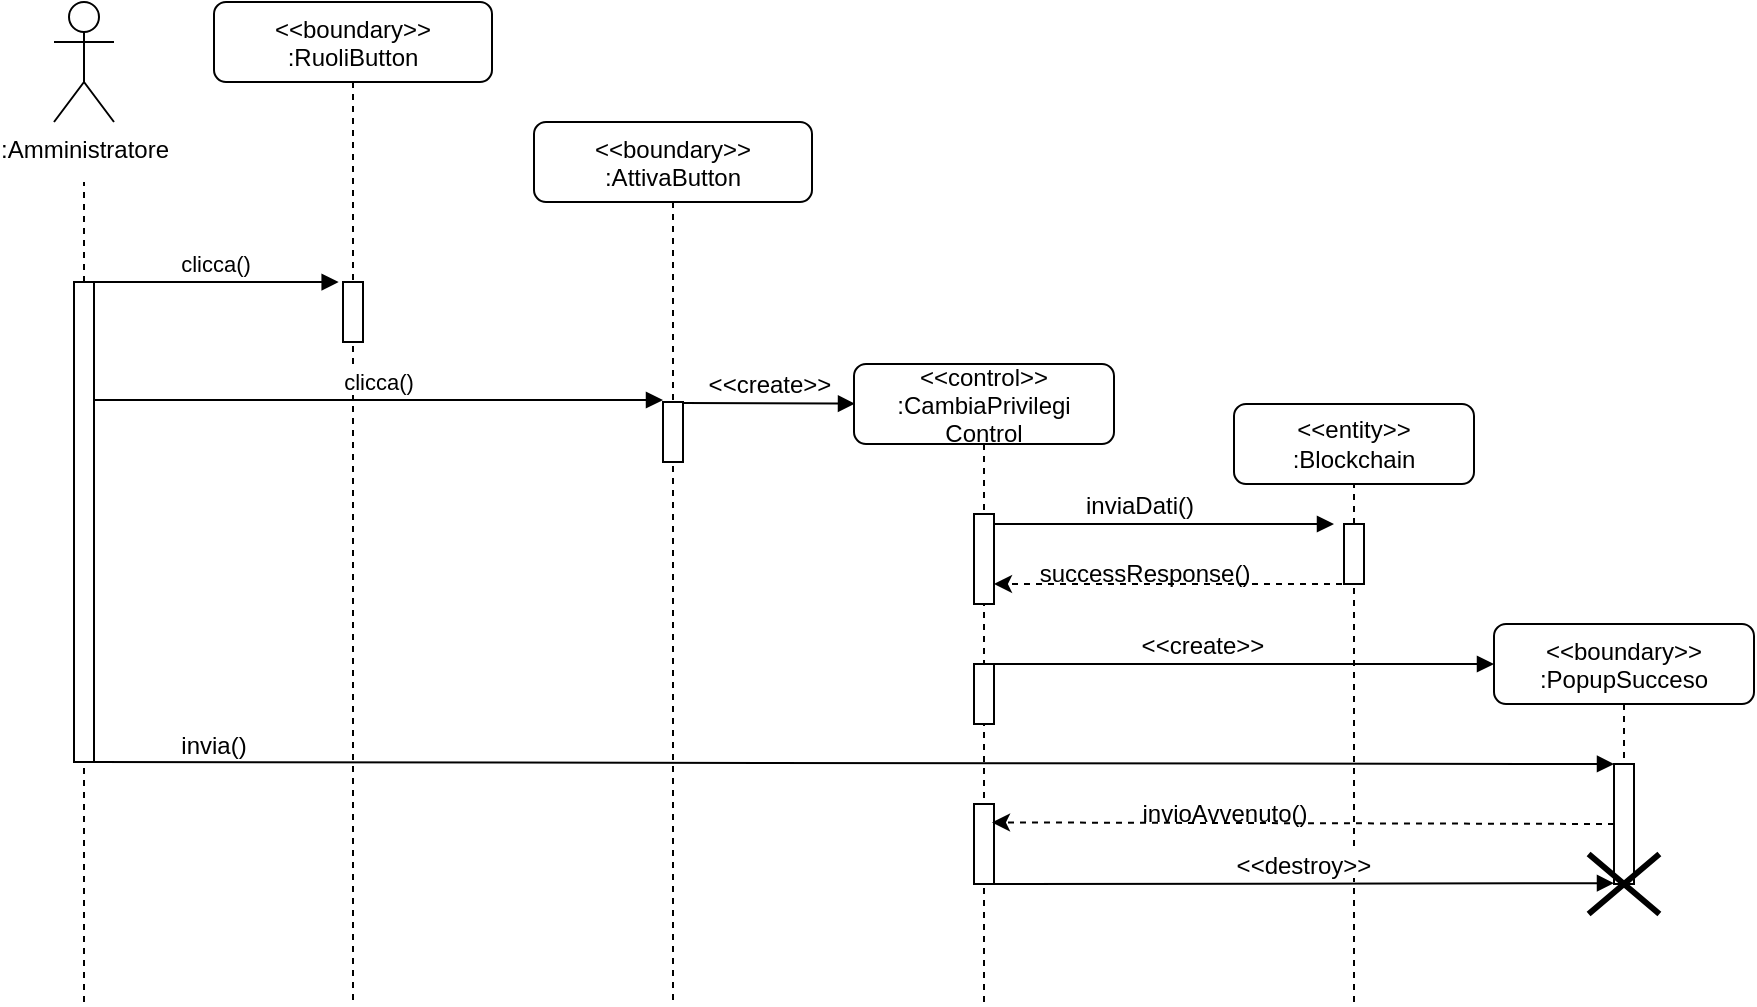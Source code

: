 <mxfile version="20.2.2" type="device"><diagram id="kgpKYQtTHZ0yAKxKKP6v" name="Page-1"><mxGraphModel dx="1185" dy="646" grid="1" gridSize="10" guides="1" tooltips="1" connect="1" arrows="1" fold="1" page="1" pageScale="1" pageWidth="850" pageHeight="1100" math="0" shadow="0"><root><mxCell id="0"/><mxCell id="1" parent="0"/><mxCell id="3nuBFxr9cyL0pnOWT2aG-1" value="&lt;&lt;boundary&gt;&gt;&#10;:RuoliButton" style="shape=umlLifeline;perimeter=lifelinePerimeter;container=1;collapsible=0;recursiveResize=0;rounded=1;shadow=0;strokeWidth=1;fontSize=12;" parent="1" vertex="1"><mxGeometry x="120" y="60" width="139" height="500" as="geometry"/></mxCell><mxCell id="3nuBFxr9cyL0pnOWT2aG-4" value="" style="points=[];perimeter=orthogonalPerimeter;rounded=0;shadow=0;strokeWidth=1;" parent="3nuBFxr9cyL0pnOWT2aG-1" vertex="1"><mxGeometry x="64.5" y="140" width="10" height="30" as="geometry"/></mxCell><mxCell id="3nuBFxr9cyL0pnOWT2aG-5" value="&lt;&lt;control&gt;&gt;&#10;:CambiaPrivilegi&#10;Control" style="shape=umlLifeline;perimeter=lifelinePerimeter;container=1;collapsible=0;recursiveResize=0;rounded=1;shadow=0;strokeWidth=1;" parent="1" vertex="1"><mxGeometry x="440" y="241" width="130" height="319" as="geometry"/></mxCell><mxCell id="3nuBFxr9cyL0pnOWT2aG-6" value="" style="points=[];perimeter=orthogonalPerimeter;rounded=0;shadow=0;strokeWidth=1;" parent="3nuBFxr9cyL0pnOWT2aG-5" vertex="1"><mxGeometry x="60" y="75" width="10" height="45" as="geometry"/></mxCell><mxCell id="QiP6Z1ffQyof4i1S17um-10" value="" style="points=[];perimeter=orthogonalPerimeter;rounded=0;shadow=0;strokeWidth=1;" parent="3nuBFxr9cyL0pnOWT2aG-5" vertex="1"><mxGeometry x="60" y="220" width="10" height="40" as="geometry"/></mxCell><mxCell id="QiP6Z1ffQyof4i1S17um-16" value="" style="points=[];perimeter=orthogonalPerimeter;rounded=0;shadow=0;strokeWidth=1;" parent="3nuBFxr9cyL0pnOWT2aG-5" vertex="1"><mxGeometry x="60" y="150" width="10" height="30" as="geometry"/></mxCell><mxCell id="3nuBFxr9cyL0pnOWT2aG-8" value="clicca()" style="verticalAlign=bottom;endArrow=block;shadow=0;strokeWidth=1;entryX=-0.217;entryY=0.002;entryDx=0;entryDy=0;entryPerimeter=0;" parent="1" source="3nuBFxr9cyL0pnOWT2aG-2" target="3nuBFxr9cyL0pnOWT2aG-4" edge="1"><mxGeometry relative="1" as="geometry"><mxPoint x="470" y="190" as="sourcePoint"/><mxPoint x="190" y="200" as="targetPoint"/></mxGeometry></mxCell><mxCell id="g58MppRIy_QzxtHVb4aZ-1" value=":Amministratore" style="shape=umlActor;verticalLabelPosition=bottom;verticalAlign=top;html=1;outlineConnect=0;" parent="1" vertex="1"><mxGeometry x="40" y="60" width="30" height="60" as="geometry"/></mxCell><mxCell id="g58MppRIy_QzxtHVb4aZ-2" value="" style="endArrow=none;dashed=1;html=1;rounded=0;" parent="1" edge="1"><mxGeometry width="50" height="50" relative="1" as="geometry"><mxPoint x="55" y="560" as="sourcePoint"/><mxPoint x="55" y="150" as="targetPoint"/></mxGeometry></mxCell><mxCell id="3nuBFxr9cyL0pnOWT2aG-2" value="" style="points=[];perimeter=orthogonalPerimeter;rounded=0;shadow=0;strokeWidth=1;" parent="1" vertex="1"><mxGeometry x="50" y="200" width="10" height="240" as="geometry"/></mxCell><mxCell id="QiP6Z1ffQyof4i1S17um-18" value="inviaDati()" style="verticalAlign=bottom;endArrow=block;shadow=0;strokeWidth=1;fontSize=12;" parent="1" edge="1"><mxGeometry x="-0.143" relative="1" as="geometry"><mxPoint x="510" y="321" as="sourcePoint"/><mxPoint x="680" y="321" as="targetPoint"/><Array as="points"><mxPoint x="520" y="321"/></Array><mxPoint as="offset"/></mxGeometry></mxCell><mxCell id="QiP6Z1ffQyof4i1S17um-31" value="&amp;lt;&amp;lt;entity&amp;gt;&amp;gt;&lt;br&gt;:Blockchain" style="rounded=1;whiteSpace=wrap;html=1;" parent="1" vertex="1"><mxGeometry x="630" y="261" width="120" height="40" as="geometry"/></mxCell><mxCell id="QiP6Z1ffQyof4i1S17um-36" value="" style="endArrow=none;dashed=1;html=1;rounded=0;entryX=0.5;entryY=1;entryDx=0;entryDy=0;startArrow=none;" parent="1" source="yZ2-VCKa9zbm5TLDJxv_-16" target="QiP6Z1ffQyof4i1S17um-31" edge="1"><mxGeometry width="50" height="50" relative="1" as="geometry"><mxPoint x="820" y="641" as="sourcePoint"/><mxPoint x="820" y="361" as="targetPoint"/></mxGeometry></mxCell><mxCell id="yZ2-VCKa9zbm5TLDJxv_-16" value="" style="points=[];perimeter=orthogonalPerimeter;rounded=0;shadow=0;strokeWidth=1;" parent="1" vertex="1"><mxGeometry x="685" y="321" width="10" height="30" as="geometry"/></mxCell><mxCell id="yZ2-VCKa9zbm5TLDJxv_-17" value="" style="endArrow=none;dashed=1;html=1;rounded=0;entryX=0.5;entryY=1;entryDx=0;entryDy=0;" parent="1" target="yZ2-VCKa9zbm5TLDJxv_-16" edge="1"><mxGeometry width="50" height="50" relative="1" as="geometry"><mxPoint x="690" y="560" as="sourcePoint"/><mxPoint x="690" y="301" as="targetPoint"/></mxGeometry></mxCell><mxCell id="yZ2-VCKa9zbm5TLDJxv_-18" value="" style="endArrow=classic;html=1;rounded=0;dashed=1;exitX=0.5;exitY=1;exitDx=0;exitDy=0;exitPerimeter=0;" parent="1" source="yZ2-VCKa9zbm5TLDJxv_-16" edge="1"><mxGeometry width="50" height="50" relative="1" as="geometry"><mxPoint x="790" y="461" as="sourcePoint"/><mxPoint x="510" y="351" as="targetPoint"/></mxGeometry></mxCell><mxCell id="yZ2-VCKa9zbm5TLDJxv_-23" value="successResponse()" style="text;html=1;align=center;verticalAlign=middle;resizable=0;points=[];autosize=1;strokeColor=none;fillColor=none;" parent="1" vertex="1"><mxGeometry x="520" y="331" width="130" height="30" as="geometry"/></mxCell><mxCell id="yZ2-VCKa9zbm5TLDJxv_-51" value="&lt;&lt;boundary&gt;&gt;&#10;:PopupSucceso" style="shape=umlLifeline;perimeter=lifelinePerimeter;container=1;collapsible=0;recursiveResize=0;rounded=1;shadow=0;strokeWidth=1;" parent="1" vertex="1"><mxGeometry x="760" y="371" width="130" height="130" as="geometry"/></mxCell><mxCell id="yZ2-VCKa9zbm5TLDJxv_-52" value="" style="points=[];perimeter=orthogonalPerimeter;rounded=0;shadow=0;strokeWidth=1;" parent="yZ2-VCKa9zbm5TLDJxv_-51" vertex="1"><mxGeometry x="60" y="70" width="10" height="60" as="geometry"/></mxCell><mxCell id="yZ2-VCKa9zbm5TLDJxv_-59" value="&lt;&lt;destroy&gt;&gt;" style="verticalAlign=bottom;endArrow=block;shadow=0;strokeWidth=1;fontSize=12;" parent="yZ2-VCKa9zbm5TLDJxv_-51" edge="1"><mxGeometry relative="1" as="geometry"><mxPoint x="-250" y="130" as="sourcePoint"/><mxPoint x="60" y="129.6" as="targetPoint"/></mxGeometry></mxCell><mxCell id="yZ2-VCKa9zbm5TLDJxv_-54" value="" style="shape=umlDestroy;whiteSpace=wrap;html=1;strokeWidth=3;" parent="yZ2-VCKa9zbm5TLDJxv_-51" vertex="1"><mxGeometry x="47.3" y="115" width="35.39" height="30" as="geometry"/></mxCell><mxCell id="yZ2-VCKa9zbm5TLDJxv_-55" value="invia()" style="verticalAlign=bottom;endArrow=block;shadow=0;strokeWidth=1;fontSize=12;" parent="yZ2-VCKa9zbm5TLDJxv_-51" edge="1"><mxGeometry x="-0.842" y="-1" relative="1" as="geometry"><mxPoint x="-700" y="69" as="sourcePoint"/><mxPoint x="60" y="70" as="targetPoint"/><mxPoint as="offset"/></mxGeometry></mxCell><mxCell id="yZ2-VCKa9zbm5TLDJxv_-57" value="" style="endArrow=classic;html=1;rounded=0;dashed=1;entryX=0.9;entryY=0.23;entryDx=0;entryDy=0;entryPerimeter=0;" parent="1" target="QiP6Z1ffQyof4i1S17um-10" edge="1"><mxGeometry width="50" height="50" relative="1" as="geometry"><mxPoint x="820" y="471" as="sourcePoint"/><mxPoint x="213.33" y="471.32" as="targetPoint"/></mxGeometry></mxCell><mxCell id="yZ2-VCKa9zbm5TLDJxv_-58" value="invioAvvenuto()" style="text;html=1;align=center;verticalAlign=middle;resizable=0;points=[];autosize=1;strokeColor=none;fillColor=none;" parent="1" vertex="1"><mxGeometry x="570" y="451" width="110" height="30" as="geometry"/></mxCell><mxCell id="yZ2-VCKa9zbm5TLDJxv_-50" value="&lt;&lt;create&gt;&gt;" style="verticalAlign=bottom;endArrow=block;shadow=0;strokeWidth=1;fontSize=12;" parent="1" edge="1"><mxGeometry x="-0.143" relative="1" as="geometry"><mxPoint x="505" y="391" as="sourcePoint"/><mxPoint x="760" y="391" as="targetPoint"/><Array as="points"><mxPoint x="550" y="391"/></Array><mxPoint as="offset"/></mxGeometry></mxCell><mxCell id="g58MppRIy_QzxtHVb4aZ-6" value="&lt;&lt;create&gt;&gt;" style="verticalAlign=bottom;endArrow=block;shadow=0;strokeWidth=1;fontSize=12;" parent="1" edge="1"><mxGeometry relative="1" as="geometry"><mxPoint x="355" y="260.5" as="sourcePoint"/><mxPoint x="440.5" y="260.84" as="targetPoint"/></mxGeometry></mxCell><mxCell id="B75FZiNk_ISdblZ-rl0P-2" value="&lt;&lt;boundary&gt;&gt;&#10;:AttivaButton" style="shape=umlLifeline;perimeter=lifelinePerimeter;container=1;collapsible=0;recursiveResize=0;rounded=1;shadow=0;strokeWidth=1;fontSize=12;" vertex="1" parent="1"><mxGeometry x="280" y="120" width="139" height="440" as="geometry"/></mxCell><mxCell id="B75FZiNk_ISdblZ-rl0P-3" value="" style="points=[];perimeter=orthogonalPerimeter;rounded=0;shadow=0;strokeWidth=1;" vertex="1" parent="B75FZiNk_ISdblZ-rl0P-2"><mxGeometry x="64.5" y="140" width="10" height="30" as="geometry"/></mxCell><mxCell id="B75FZiNk_ISdblZ-rl0P-1" value="clicca()" style="verticalAlign=bottom;endArrow=block;shadow=0;strokeWidth=1;" edge="1" parent="B75FZiNk_ISdblZ-rl0P-2"><mxGeometry relative="1" as="geometry"><mxPoint x="-220" y="139" as="sourcePoint"/><mxPoint x="64.5" y="139" as="targetPoint"/></mxGeometry></mxCell></root></mxGraphModel></diagram></mxfile>